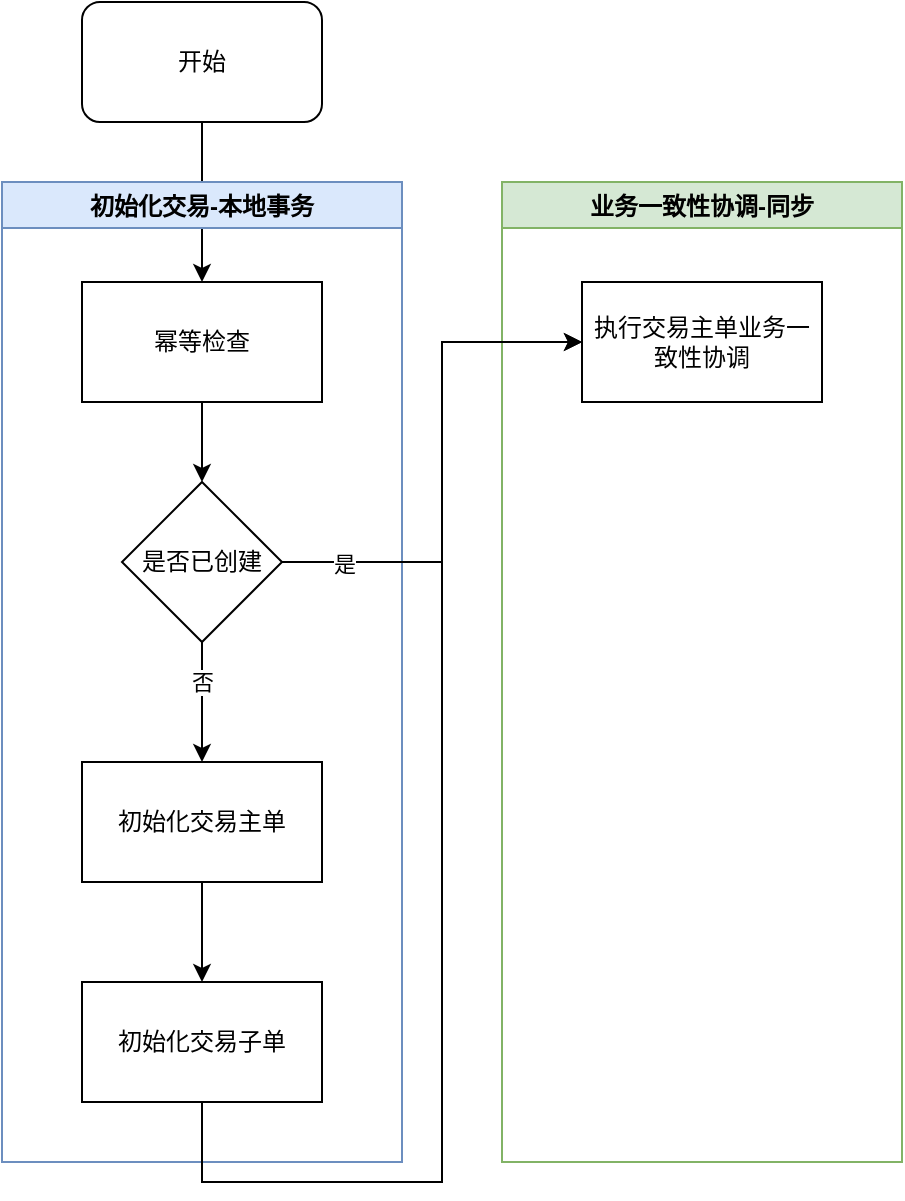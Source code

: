 <mxfile version="20.2.7" type="github">
  <diagram id="cBwCqC7cKEnAckgL5tws" name="第 1 页">
    <mxGraphModel dx="998" dy="642" grid="1" gridSize="10" guides="1" tooltips="1" connect="1" arrows="1" fold="1" page="1" pageScale="1" pageWidth="827" pageHeight="1169" math="0" shadow="0">
      <root>
        <mxCell id="0" />
        <mxCell id="1" parent="0" />
        <mxCell id="a1qoHvp3q9dnZEzVA2mn-8" style="edgeStyle=orthogonalEdgeStyle;rounded=0;orthogonalLoop=1;jettySize=auto;html=1;entryX=0.5;entryY=0;entryDx=0;entryDy=0;" edge="1" parent="1" source="a1qoHvp3q9dnZEzVA2mn-1" target="a1qoHvp3q9dnZEzVA2mn-3">
          <mxGeometry relative="1" as="geometry" />
        </mxCell>
        <mxCell id="a1qoHvp3q9dnZEzVA2mn-1" value="开始" style="rounded=1;whiteSpace=wrap;html=1;" vertex="1" parent="1">
          <mxGeometry x="240" y="80" width="120" height="60" as="geometry" />
        </mxCell>
        <mxCell id="a1qoHvp3q9dnZEzVA2mn-6" value="初始化交易-本地事务" style="swimlane;fillColor=#dae8fc;strokeColor=#6c8ebf;" vertex="1" parent="1">
          <mxGeometry x="200" y="170" width="200" height="490" as="geometry" />
        </mxCell>
        <mxCell id="a1qoHvp3q9dnZEzVA2mn-10" style="edgeStyle=orthogonalEdgeStyle;rounded=0;orthogonalLoop=1;jettySize=auto;html=1;entryX=0.5;entryY=0;entryDx=0;entryDy=0;" edge="1" parent="a1qoHvp3q9dnZEzVA2mn-6" source="a1qoHvp3q9dnZEzVA2mn-4" target="a1qoHvp3q9dnZEzVA2mn-5">
          <mxGeometry relative="1" as="geometry" />
        </mxCell>
        <mxCell id="a1qoHvp3q9dnZEzVA2mn-4" value="初始化交易主单" style="rounded=0;whiteSpace=wrap;html=1;" vertex="1" parent="a1qoHvp3q9dnZEzVA2mn-6">
          <mxGeometry x="40" y="290" width="120" height="60" as="geometry" />
        </mxCell>
        <mxCell id="a1qoHvp3q9dnZEzVA2mn-5" value="初始化交易子单" style="rounded=0;whiteSpace=wrap;html=1;" vertex="1" parent="a1qoHvp3q9dnZEzVA2mn-6">
          <mxGeometry x="40" y="400" width="120" height="60" as="geometry" />
        </mxCell>
        <mxCell id="a1qoHvp3q9dnZEzVA2mn-14" style="edgeStyle=orthogonalEdgeStyle;rounded=0;orthogonalLoop=1;jettySize=auto;html=1;entryX=0.5;entryY=0;entryDx=0;entryDy=0;" edge="1" parent="a1qoHvp3q9dnZEzVA2mn-6" source="a1qoHvp3q9dnZEzVA2mn-3" target="a1qoHvp3q9dnZEzVA2mn-13">
          <mxGeometry relative="1" as="geometry" />
        </mxCell>
        <mxCell id="a1qoHvp3q9dnZEzVA2mn-3" value="幂等检查" style="rounded=0;whiteSpace=wrap;html=1;" vertex="1" parent="a1qoHvp3q9dnZEzVA2mn-6">
          <mxGeometry x="40" y="50" width="120" height="60" as="geometry" />
        </mxCell>
        <mxCell id="a1qoHvp3q9dnZEzVA2mn-15" style="edgeStyle=orthogonalEdgeStyle;rounded=0;orthogonalLoop=1;jettySize=auto;html=1;entryX=0.5;entryY=0;entryDx=0;entryDy=0;" edge="1" parent="a1qoHvp3q9dnZEzVA2mn-6" source="a1qoHvp3q9dnZEzVA2mn-13" target="a1qoHvp3q9dnZEzVA2mn-4">
          <mxGeometry relative="1" as="geometry">
            <Array as="points">
              <mxPoint x="100" y="260" />
              <mxPoint x="100" y="260" />
            </Array>
          </mxGeometry>
        </mxCell>
        <mxCell id="a1qoHvp3q9dnZEzVA2mn-19" value="否" style="edgeLabel;html=1;align=center;verticalAlign=middle;resizable=0;points=[];" vertex="1" connectable="0" parent="a1qoHvp3q9dnZEzVA2mn-15">
          <mxGeometry x="-0.473" y="2" relative="1" as="geometry">
            <mxPoint x="-2" y="4" as="offset" />
          </mxGeometry>
        </mxCell>
        <mxCell id="a1qoHvp3q9dnZEzVA2mn-13" value="是否已创建" style="rhombus;whiteSpace=wrap;html=1;" vertex="1" parent="a1qoHvp3q9dnZEzVA2mn-6">
          <mxGeometry x="60" y="150" width="80" height="80" as="geometry" />
        </mxCell>
        <mxCell id="a1qoHvp3q9dnZEzVA2mn-7" value="业务一致性协调-同步" style="swimlane;fillColor=#d5e8d4;strokeColor=#82b366;" vertex="1" parent="1">
          <mxGeometry x="450" y="170" width="200" height="490" as="geometry" />
        </mxCell>
        <mxCell id="a1qoHvp3q9dnZEzVA2mn-11" value="执行交易主单业务一致性协调" style="rounded=0;whiteSpace=wrap;html=1;" vertex="1" parent="a1qoHvp3q9dnZEzVA2mn-7">
          <mxGeometry x="40" y="50" width="120" height="60" as="geometry" />
        </mxCell>
        <mxCell id="a1qoHvp3q9dnZEzVA2mn-16" style="edgeStyle=orthogonalEdgeStyle;rounded=0;orthogonalLoop=1;jettySize=auto;html=1;entryX=0;entryY=0.5;entryDx=0;entryDy=0;exitX=0.5;exitY=1;exitDx=0;exitDy=0;" edge="1" parent="1" source="a1qoHvp3q9dnZEzVA2mn-5" target="a1qoHvp3q9dnZEzVA2mn-11">
          <mxGeometry relative="1" as="geometry">
            <Array as="points">
              <mxPoint x="300" y="670" />
              <mxPoint x="420" y="670" />
              <mxPoint x="420" y="250" />
            </Array>
          </mxGeometry>
        </mxCell>
        <mxCell id="a1qoHvp3q9dnZEzVA2mn-17" style="edgeStyle=orthogonalEdgeStyle;rounded=0;orthogonalLoop=1;jettySize=auto;html=1;entryX=0;entryY=0.5;entryDx=0;entryDy=0;" edge="1" parent="1" source="a1qoHvp3q9dnZEzVA2mn-13" target="a1qoHvp3q9dnZEzVA2mn-11">
          <mxGeometry relative="1" as="geometry">
            <Array as="points">
              <mxPoint x="420" y="360" />
              <mxPoint x="420" y="250" />
            </Array>
          </mxGeometry>
        </mxCell>
        <mxCell id="a1qoHvp3q9dnZEzVA2mn-18" value="是" style="edgeLabel;html=1;align=center;verticalAlign=middle;resizable=0;points=[];" vertex="1" connectable="0" parent="a1qoHvp3q9dnZEzVA2mn-17">
          <mxGeometry x="-0.763" y="-1" relative="1" as="geometry">
            <mxPoint as="offset" />
          </mxGeometry>
        </mxCell>
      </root>
    </mxGraphModel>
  </diagram>
</mxfile>
